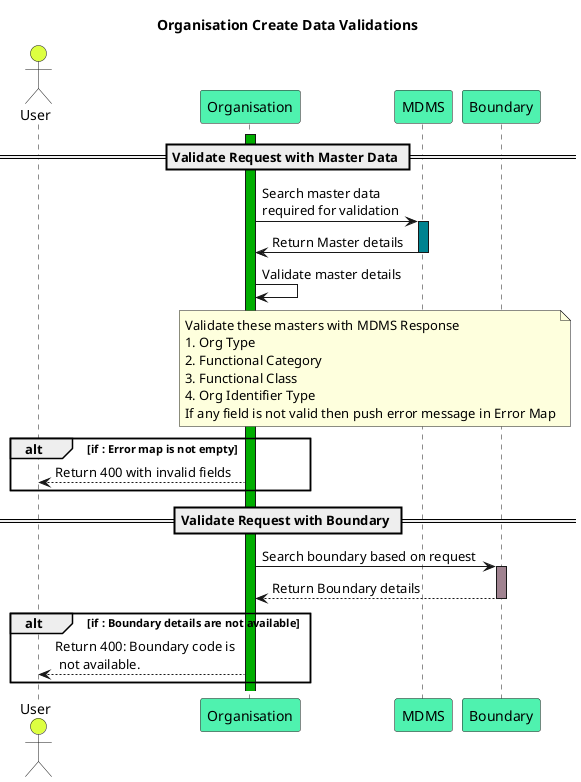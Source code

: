 @startuml
title Organisation Create Data Validations
actor user as "User" order 0 #ddff41
participant Organisation  order 1 #4Ff2AF
participant MDMS  order 2 #4Ff2AF
participant Boundary  order 3 #4Ff2AF

activate Organisation #00ad00
== Validate Request with Master Data ==
Organisation -> MDMS: Search master data \nrequired for validation
activate MDMS #008390
MDMS -> Organisation: Return Master details
deactivate MDMS
Organisation -> Organisation: Validate master details
note over Organisation, Boundary: Validate these masters with MDMS Response \n1. Org Type \n2. Functional Category \n3. Functional Class \n4. Org Identifier Type \nIf any field is not valid then push error message in Error Map

alt if : Error map is not empty
    user <-- Organisation: Return 400 with invalid fields
end

== Validate Request with Boundary ==
Organisation -> Boundary: Search boundary based on request
activate Boundary #A08390
Boundary --> Organisation: Return Boundary details
deactivate Boundary
alt if : Boundary details are not available
    user <-- Organisation: Return 400: Boundary code is \n not available.
end

@enduml
